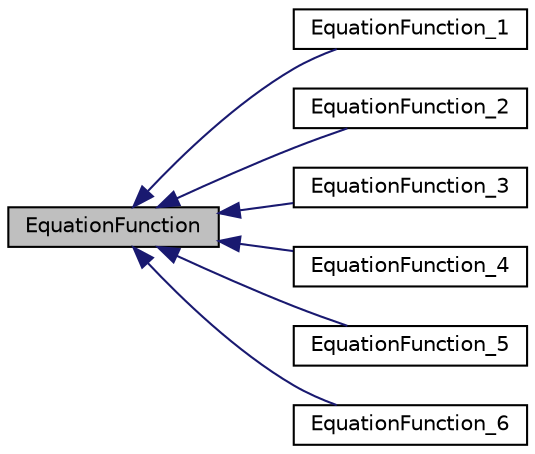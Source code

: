 digraph "EquationFunction"
{
  edge [fontname="Helvetica",fontsize="10",labelfontname="Helvetica",labelfontsize="10"];
  node [fontname="Helvetica",fontsize="10",shape=record];
  rankdir="LR";
  Node0 [label="EquationFunction",height=0.2,width=0.4,color="black", fillcolor="grey75", style="filled", fontcolor="black"];
  Node0 -> Node1 [dir="back",color="midnightblue",fontsize="10",style="solid",fontname="Helvetica"];
  Node1 [label="EquationFunction_1",height=0.2,width=0.4,color="black", fillcolor="white", style="filled",URL="$structEquationFunction__1.html"];
  Node0 -> Node2 [dir="back",color="midnightblue",fontsize="10",style="solid",fontname="Helvetica"];
  Node2 [label="EquationFunction_2",height=0.2,width=0.4,color="black", fillcolor="white", style="filled",URL="$structEquationFunction__2.html"];
  Node0 -> Node3 [dir="back",color="midnightblue",fontsize="10",style="solid",fontname="Helvetica"];
  Node3 [label="EquationFunction_3",height=0.2,width=0.4,color="black", fillcolor="white", style="filled",URL="$structEquationFunction__3.html"];
  Node0 -> Node4 [dir="back",color="midnightblue",fontsize="10",style="solid",fontname="Helvetica"];
  Node4 [label="EquationFunction_4",height=0.2,width=0.4,color="black", fillcolor="white", style="filled",URL="$structEquationFunction__4.html"];
  Node0 -> Node5 [dir="back",color="midnightblue",fontsize="10",style="solid",fontname="Helvetica"];
  Node5 [label="EquationFunction_5",height=0.2,width=0.4,color="black", fillcolor="white", style="filled",URL="$structEquationFunction__5.html"];
  Node0 -> Node6 [dir="back",color="midnightblue",fontsize="10",style="solid",fontname="Helvetica"];
  Node6 [label="EquationFunction_6",height=0.2,width=0.4,color="black", fillcolor="white", style="filled",URL="$structEquationFunction__6.html"];
}
